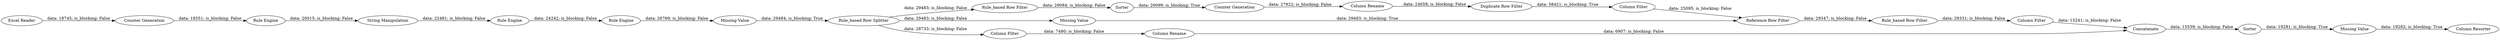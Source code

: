 digraph {
	"8610038694399196603_24" [label="Column Resorter"]
	"8610038694399196603_27" [label="Column Rename"]
	"8610038694399196603_13" [label="Rule Engine"]
	"8610038694399196603_19" [label=Concatenate]
	"8610038694399196603_2" [label="Rule Engine"]
	"8610038694399196603_4" [label="Rule_based Row Filter"]
	"8610038694399196603_15" [label="Missing Value"]
	"8610038694399196603_7" [label=Sorter]
	"8610038694399196603_26" [label="Counter Generation"]
	"8610038694399196603_22" [label=Sorter]
	"8610038694399196603_1" [label="Excel Reader"]
	"8610038694399196603_28" [label="Column Filter"]
	"8610038694399196603_25" [label="Rule Engine"]
	"8610038694399196603_11" [label="Reference Row Filter"]
	"8610038694399196603_16" [label="Rule_based Row Filter"]
	"8610038694399196603_21" [label="Column Filter"]
	"8610038694399196603_3" [label="Rule_based Row Splitter"]
	"8610038694399196603_9" [label="Counter Generation"]
	"8610038694399196603_23" [label="Missing Value"]
	"8610038694399196603_14" [label="Column Filter"]
	"8610038694399196603_6" [label="Duplicate Row Filter"]
	"8610038694399196603_5" [label="Missing Value"]
	"8610038694399196603_10" [label="String Manipulation"]
	"8610038694399196603_20" [label="Column Rename"]
	"8610038694399196603_11" -> "8610038694399196603_16" [label="data: 29347; is_blocking: False"]
	"8610038694399196603_28" -> "8610038694399196603_11" [label="data: 25095; is_blocking: False"]
	"8610038694399196603_26" -> "8610038694399196603_27" [label="data: 27922; is_blocking: False"]
	"8610038694399196603_4" -> "8610038694399196603_7" [label="data: 29084; is_blocking: False"]
	"8610038694399196603_3" -> "8610038694399196603_15" [label="data: 29483; is_blocking: False"]
	"8610038694399196603_5" -> "8610038694399196603_3" [label="data: 29484; is_blocking: True"]
	"8610038694399196603_7" -> "8610038694399196603_26" [label="data: 29099; is_blocking: True"]
	"8610038694399196603_3" -> "8610038694399196603_4" [label="data: 29483; is_blocking: False"]
	"8610038694399196603_1" -> "8610038694399196603_9" [label="data: 18745; is_blocking: False"]
	"8610038694399196603_15" -> "8610038694399196603_11" [label="data: 29483; is_blocking: True"]
	"8610038694399196603_2" -> "8610038694399196603_10" [label="data: 20015; is_blocking: False"]
	"8610038694399196603_25" -> "8610038694399196603_5" [label="data: 26769; is_blocking: False"]
	"8610038694399196603_19" -> "8610038694399196603_22" [label="data: 15539; is_blocking: False"]
	"8610038694399196603_14" -> "8610038694399196603_19" [label="data: 15241; is_blocking: False"]
	"8610038694399196603_13" -> "8610038694399196603_25" [label="data: 24242; is_blocking: False"]
	"8610038694399196603_6" -> "8610038694399196603_28" [label="data: 58421; is_blocking: True"]
	"8610038694399196603_16" -> "8610038694399196603_14" [label="data: 29331; is_blocking: False"]
	"8610038694399196603_3" -> "8610038694399196603_21" [label="data: 28733; is_blocking: False"]
	"8610038694399196603_22" -> "8610038694399196603_23" [label="data: 19281; is_blocking: True"]
	"8610038694399196603_20" -> "8610038694399196603_19" [label="data: 6907; is_blocking: False"]
	"8610038694399196603_10" -> "8610038694399196603_13" [label="data: 22481; is_blocking: False"]
	"8610038694399196603_21" -> "8610038694399196603_20" [label="data: 7480; is_blocking: False"]
	"8610038694399196603_27" -> "8610038694399196603_6" [label="data: 24658; is_blocking: False"]
	"8610038694399196603_9" -> "8610038694399196603_2" [label="data: 18551; is_blocking: False"]
	"8610038694399196603_23" -> "8610038694399196603_24" [label="data: 19282; is_blocking: True"]
	rankdir=LR
}

